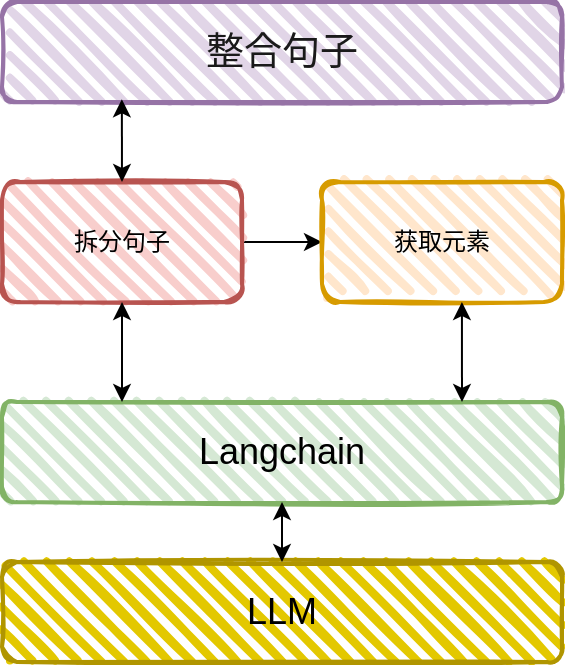 <mxfile version="24.7.14">
  <diagram name="第 1 页" id="gYU9W0TBQRhG5-N19RFS">
    <mxGraphModel dx="1434" dy="900" grid="1" gridSize="10" guides="1" tooltips="1" connect="1" arrows="1" fold="1" page="1" pageScale="1" pageWidth="827" pageHeight="1169" math="0" shadow="0">
      <root>
        <mxCell id="0" />
        <mxCell id="1" parent="0" />
        <mxCell id="h4a_0MuscMIAsqZkccJg-1" value="&lt;font style=&quot;font-size: 18px;&quot;&gt;LLM&lt;/font&gt;" style="rounded=1;whiteSpace=wrap;html=1;strokeWidth=2;fillWeight=4;hachureGap=8;hachureAngle=45;fillColor=#e3c800;sketch=1;fontColor=#000000;strokeColor=#B09500;" vertex="1" parent="1">
          <mxGeometry x="360" y="440" width="280" height="50" as="geometry" />
        </mxCell>
        <mxCell id="h4a_0MuscMIAsqZkccJg-2" value="&lt;span style=&quot;font-size: 18px;&quot;&gt;Langchain&lt;/span&gt;" style="rounded=1;whiteSpace=wrap;html=1;strokeWidth=2;fillWeight=4;hachureGap=8;hachureAngle=45;fillColor=#d5e8d4;sketch=1;strokeColor=#82b366;" vertex="1" parent="1">
          <mxGeometry x="360" y="360" width="280" height="50" as="geometry" />
        </mxCell>
        <mxCell id="h4a_0MuscMIAsqZkccJg-7" style="edgeStyle=orthogonalEdgeStyle;rounded=0;orthogonalLoop=1;jettySize=auto;html=1;entryX=0;entryY=0.5;entryDx=0;entryDy=0;" edge="1" parent="1" source="h4a_0MuscMIAsqZkccJg-4" target="h4a_0MuscMIAsqZkccJg-5">
          <mxGeometry relative="1" as="geometry" />
        </mxCell>
        <mxCell id="h4a_0MuscMIAsqZkccJg-4" value="拆分句子" style="rounded=1;whiteSpace=wrap;html=1;strokeWidth=2;fillWeight=4;hachureGap=8;hachureAngle=45;fillColor=#f8cecc;sketch=1;strokeColor=#b85450;" vertex="1" parent="1">
          <mxGeometry x="360" y="250" width="120" height="60" as="geometry" />
        </mxCell>
        <mxCell id="h4a_0MuscMIAsqZkccJg-5" value="获取元素" style="rounded=1;whiteSpace=wrap;html=1;strokeWidth=2;fillWeight=4;hachureGap=8;hachureAngle=45;fillColor=#ffe6cc;sketch=1;strokeColor=#d79b00;" vertex="1" parent="1">
          <mxGeometry x="520" y="250" width="120" height="60" as="geometry" />
        </mxCell>
        <mxCell id="h4a_0MuscMIAsqZkccJg-6" value="&lt;font color=&quot;#1a1a1a&quot; style=&quot;font-size: 19px;&quot;&gt;整合句子&lt;/font&gt;" style="rounded=1;whiteSpace=wrap;html=1;strokeWidth=2;fillWeight=4;hachureGap=8;hachureAngle=45;fillColor=#e1d5e7;sketch=1;strokeColor=#9673a6;" vertex="1" parent="1">
          <mxGeometry x="360" y="160" width="280" height="50" as="geometry" />
        </mxCell>
        <mxCell id="h4a_0MuscMIAsqZkccJg-21" value="" style="endArrow=classic;startArrow=classic;html=1;rounded=0;entryX=0.5;entryY=1;entryDx=0;entryDy=0;exitX=0.5;exitY=0;exitDx=0;exitDy=0;" edge="1" parent="1" source="h4a_0MuscMIAsqZkccJg-1" target="h4a_0MuscMIAsqZkccJg-2">
          <mxGeometry width="50" height="50" relative="1" as="geometry">
            <mxPoint x="390" y="480" as="sourcePoint" />
            <mxPoint x="440" y="430" as="targetPoint" />
          </mxGeometry>
        </mxCell>
        <mxCell id="h4a_0MuscMIAsqZkccJg-22" value="" style="endArrow=classic;startArrow=classic;html=1;rounded=0;entryX=0.5;entryY=1;entryDx=0;entryDy=0;" edge="1" parent="1" target="h4a_0MuscMIAsqZkccJg-4">
          <mxGeometry width="50" height="50" relative="1" as="geometry">
            <mxPoint x="420" y="360" as="sourcePoint" />
            <mxPoint x="440" y="430" as="targetPoint" />
          </mxGeometry>
        </mxCell>
        <mxCell id="h4a_0MuscMIAsqZkccJg-23" value="" style="endArrow=classic;startArrow=classic;html=1;rounded=0;entryX=0.583;entryY=1;entryDx=0;entryDy=0;entryPerimeter=0;" edge="1" parent="1" target="h4a_0MuscMIAsqZkccJg-5">
          <mxGeometry width="50" height="50" relative="1" as="geometry">
            <mxPoint x="590" y="360" as="sourcePoint" />
            <mxPoint x="590" y="320" as="targetPoint" />
          </mxGeometry>
        </mxCell>
        <mxCell id="h4a_0MuscMIAsqZkccJg-25" value="" style="endArrow=classic;startArrow=classic;html=1;rounded=0;entryX=0.214;entryY=0.973;entryDx=0;entryDy=0;entryPerimeter=0;" edge="1" parent="1" target="h4a_0MuscMIAsqZkccJg-6">
          <mxGeometry width="50" height="50" relative="1" as="geometry">
            <mxPoint x="420" y="250" as="sourcePoint" />
            <mxPoint x="419.5" y="230" as="targetPoint" />
          </mxGeometry>
        </mxCell>
      </root>
    </mxGraphModel>
  </diagram>
</mxfile>
